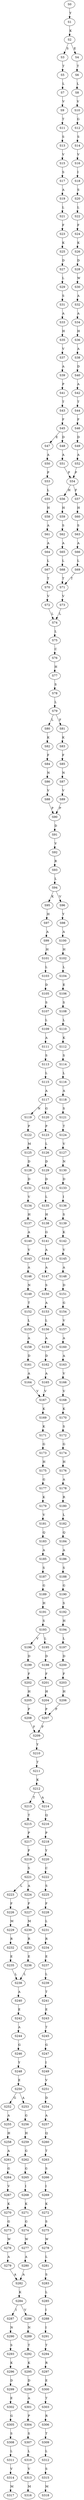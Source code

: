 strict digraph  {
	S0 -> S1 [ label = Y ];
	S1 -> S2 [ label = K ];
	S2 -> S3 [ label = S ];
	S2 -> S4 [ label = E ];
	S3 -> S5 [ label = T ];
	S4 -> S6 [ label = T ];
	S5 -> S7 [ label = L ];
	S6 -> S8 [ label = L ];
	S7 -> S9 [ label = V ];
	S8 -> S10 [ label = V ];
	S9 -> S11 [ label = T ];
	S10 -> S12 [ label = G ];
	S11 -> S13 [ label = S ];
	S12 -> S14 [ label = S ];
	S13 -> S15 [ label = V ];
	S14 -> S16 [ label = V ];
	S15 -> S17 [ label = S ];
	S16 -> S18 [ label = I ];
	S17 -> S19 [ label = A ];
	S18 -> S20 [ label = S ];
	S19 -> S21 [ label = L ];
	S20 -> S22 [ label = L ];
	S21 -> S23 [ label = F ];
	S22 -> S24 [ label = F ];
	S23 -> S25 [ label = K ];
	S24 -> S26 [ label = K ];
	S25 -> S27 [ label = D ];
	S26 -> S28 [ label = D ];
	S27 -> S29 [ label = L ];
	S28 -> S30 [ label = W ];
	S29 -> S31 [ label = S ];
	S30 -> S32 [ label = A ];
	S31 -> S33 [ label = A ];
	S32 -> S34 [ label = A ];
	S33 -> S35 [ label = H ];
	S34 -> S36 [ label = H ];
	S35 -> S37 [ label = V ];
	S36 -> S38 [ label = A ];
	S37 -> S39 [ label = A ];
	S38 -> S40 [ label = D ];
	S39 -> S41 [ label = P ];
	S40 -> S42 [ label = A ];
	S41 -> S43 [ label = T ];
	S42 -> S44 [ label = T ];
	S43 -> S45 [ label = F ];
	S44 -> S46 [ label = F ];
	S45 -> S47 [ label = E ];
	S45 -> S48 [ label = D ];
	S46 -> S49 [ label = D ];
	S47 -> S50 [ label = A ];
	S48 -> S51 [ label = A ];
	S49 -> S52 [ label = A ];
	S50 -> S53 [ label = P ];
	S51 -> S54 [ label = P ];
	S52 -> S54 [ label = P ];
	S53 -> S55 [ label = L ];
	S54 -> S56 [ label = H ];
	S54 -> S57 [ label = F ];
	S55 -> S58 [ label = H ];
	S56 -> S59 [ label = H ];
	S57 -> S60 [ label = H ];
	S58 -> S61 [ label = A ];
	S59 -> S62 [ label = S ];
	S60 -> S63 [ label = S ];
	S61 -> S64 [ label = A ];
	S62 -> S65 [ label = A ];
	S63 -> S66 [ label = A ];
	S64 -> S67 [ label = L ];
	S65 -> S68 [ label = L ];
	S66 -> S69 [ label = L ];
	S67 -> S70 [ label = T ];
	S68 -> S71 [ label = T ];
	S69 -> S71 [ label = T ];
	S70 -> S72 [ label = V ];
	S71 -> S73 [ label = V ];
	S72 -> S74 [ label = L ];
	S73 -> S74 [ label = L ];
	S74 -> S75 [ label = L ];
	S75 -> S76 [ label = C ];
	S76 -> S77 [ label = H ];
	S77 -> S78 [ label = S ];
	S78 -> S79 [ label = L ];
	S79 -> S80 [ label = L ];
	S79 -> S81 [ label = F ];
	S80 -> S82 [ label = K ];
	S81 -> S83 [ label = K ];
	S82 -> S84 [ label = F ];
	S83 -> S85 [ label = F ];
	S84 -> S86 [ label = N ];
	S85 -> S87 [ label = N ];
	S86 -> S88 [ label = V ];
	S87 -> S89 [ label = V ];
	S88 -> S90 [ label = P ];
	S89 -> S90 [ label = P ];
	S90 -> S91 [ label = D ];
	S91 -> S92 [ label = V ];
	S92 -> S93 [ label = R ];
	S93 -> S94 [ label = L ];
	S94 -> S95 [ label = K ];
	S94 -> S96 [ label = V ];
	S95 -> S97 [ label = H ];
	S96 -> S98 [ label = Y ];
	S97 -> S99 [ label = A ];
	S98 -> S100 [ label = A ];
	S99 -> S101 [ label = H ];
	S100 -> S102 [ label = H ];
	S101 -> S103 [ label = L ];
	S102 -> S104 [ label = L ];
	S103 -> S105 [ label = D ];
	S104 -> S106 [ label = E ];
	S105 -> S107 [ label = S ];
	S106 -> S108 [ label = S ];
	S107 -> S109 [ label = L ];
	S108 -> S110 [ label = L ];
	S109 -> S111 [ label = A ];
	S110 -> S112 [ label = K ];
	S111 -> S113 [ label = S ];
	S112 -> S114 [ label = S ];
	S113 -> S115 [ label = L ];
	S114 -> S116 [ label = L ];
	S115 -> S117 [ label = A ];
	S116 -> S118 [ label = A ];
	S117 -> S119 [ label = N ];
	S117 -> S120 [ label = G ];
	S118 -> S121 [ label = S ];
	S119 -> S122 [ label = P ];
	S120 -> S123 [ label = P ];
	S121 -> S124 [ label = T ];
	S122 -> S125 [ label = M ];
	S123 -> S126 [ label = L ];
	S124 -> S127 [ label = V ];
	S125 -> S128 [ label = D ];
	S126 -> S129 [ label = D ];
	S127 -> S130 [ label = N ];
	S128 -> S131 [ label = D ];
	S129 -> S132 [ label = D ];
	S130 -> S133 [ label = D ];
	S131 -> S134 [ label = V ];
	S132 -> S135 [ label = L ];
	S133 -> S136 [ label = I ];
	S134 -> S137 [ label = H ];
	S135 -> S138 [ label = H ];
	S136 -> S139 [ label = S ];
	S137 -> S140 [ label = A ];
	S138 -> S141 [ label = G ];
	S139 -> S142 [ label = K ];
	S140 -> S143 [ label = V ];
	S141 -> S144 [ label = A ];
	S142 -> S145 [ label = V ];
	S143 -> S146 [ label = A ];
	S144 -> S147 [ label = A ];
	S145 -> S148 [ label = A ];
	S146 -> S149 [ label = N ];
	S147 -> S150 [ label = S ];
	S148 -> S151 [ label = D ];
	S149 -> S152 [ label = T ];
	S150 -> S153 [ label = A ];
	S151 -> S154 [ label = G ];
	S152 -> S155 [ label = L ];
	S153 -> S156 [ label = L ];
	S154 -> S157 [ label = V ];
	S155 -> S158 [ label = A ];
	S156 -> S159 [ label = A ];
	S157 -> S160 [ label = A ];
	S158 -> S161 [ label = D ];
	S159 -> S162 [ label = D ];
	S160 -> S163 [ label = A ];
	S161 -> S164 [ label = A ];
	S162 -> S165 [ label = A ];
	S163 -> S166 [ label = V ];
	S164 -> S167 [ label = V ];
	S165 -> S167 [ label = V ];
	S166 -> S168 [ label = V ];
	S167 -> S169 [ label = K ];
	S168 -> S170 [ label = K ];
	S169 -> S171 [ label = K ];
	S170 -> S172 [ label = S ];
	S171 -> S173 [ label = G ];
	S172 -> S174 [ label = G ];
	S173 -> S175 [ label = H ];
	S174 -> S176 [ label = H ];
	S175 -> S177 [ label = G ];
	S176 -> S178 [ label = A ];
	S177 -> S179 [ label = K ];
	S178 -> S180 [ label = R ];
	S179 -> S181 [ label = V ];
	S180 -> S182 [ label = L ];
	S181 -> S183 [ label = Q ];
	S182 -> S184 [ label = Q ];
	S183 -> S185 [ label = A ];
	S184 -> S186 [ label = A ];
	S185 -> S187 [ label = S ];
	S186 -> S188 [ label = S ];
	S187 -> S189 [ label = G ];
	S188 -> S190 [ label = G ];
	S189 -> S191 [ label = H ];
	S190 -> S192 [ label = S ];
	S191 -> S193 [ label = S ];
	S192 -> S194 [ label = H ];
	S193 -> S195 [ label = L ];
	S193 -> S196 [ label = V ];
	S194 -> S197 [ label = L ];
	S195 -> S198 [ label = D ];
	S196 -> S199 [ label = D ];
	S197 -> S200 [ label = D ];
	S198 -> S201 [ label = F ];
	S199 -> S202 [ label = F ];
	S200 -> S203 [ label = F ];
	S201 -> S204 [ label = H ];
	S202 -> S205 [ label = H ];
	S203 -> S206 [ label = H ];
	S204 -> S207 [ label = P ];
	S205 -> S208 [ label = P ];
	S206 -> S207 [ label = P ];
	S207 -> S209 [ label = F ];
	S208 -> S209 [ label = F ];
	S209 -> S210 [ label = Y ];
	S210 -> S211 [ label = T ];
	S211 -> S212 [ label = K ];
	S212 -> S213 [ label = T ];
	S212 -> S214 [ label = A ];
	S213 -> S215 [ label = T ];
	S214 -> S216 [ label = Q ];
	S215 -> S217 [ label = P ];
	S216 -> S218 [ label = P ];
	S217 -> S219 [ label = F ];
	S218 -> S220 [ label = Y ];
	S219 -> S221 [ label = S ];
	S220 -> S222 [ label = C ];
	S221 -> S223 [ label = L ];
	S221 -> S224 [ label = A ];
	S222 -> S225 [ label = S ];
	S223 -> S226 [ label = F ];
	S224 -> S227 [ label = F ];
	S225 -> S228 [ label = F ];
	S226 -> S229 [ label = M ];
	S227 -> S230 [ label = M ];
	S228 -> S231 [ label = L ];
	S229 -> S232 [ label = R ];
	S230 -> S233 [ label = R ];
	S231 -> S234 [ label = R ];
	S232 -> S235 [ label = E ];
	S233 -> S236 [ label = E ];
	S234 -> S237 [ label = E ];
	S235 -> S238 [ label = L ];
	S236 -> S238 [ label = L ];
	S237 -> S239 [ label = L ];
	S238 -> S240 [ label = A ];
	S239 -> S241 [ label = T ];
	S240 -> S242 [ label = E ];
	S241 -> S243 [ label = E ];
	S242 -> S244 [ label = A ];
	S243 -> S245 [ label = T ];
	S244 -> S246 [ label = G ];
	S245 -> S247 [ label = G ];
	S246 -> S248 [ label = Y ];
	S247 -> S249 [ label = I ];
	S248 -> S250 [ label = E ];
	S249 -> S251 [ label = V ];
	S250 -> S252 [ label = G ];
	S250 -> S253 [ label = A ];
	S251 -> S254 [ label = D ];
	S252 -> S255 [ label = A ];
	S253 -> S256 [ label = G ];
	S254 -> S257 [ label = A ];
	S255 -> S258 [ label = H ];
	S256 -> S259 [ label = H ];
	S257 -> S260 [ label = Q ];
	S258 -> S261 [ label = A ];
	S259 -> S262 [ label = G ];
	S260 -> S263 [ label = T ];
	S261 -> S264 [ label = G ];
	S262 -> S265 [ label = G ];
	S263 -> S266 [ label = S ];
	S264 -> S267 [ label = V ];
	S265 -> S268 [ label = I ];
	S266 -> S269 [ label = I ];
	S267 -> S270 [ label = K ];
	S268 -> S271 [ label = K ];
	S269 -> S272 [ label = K ];
	S270 -> S273 [ label = G ];
	S271 -> S274 [ label = G ];
	S272 -> S275 [ label = S ];
	S273 -> S276 [ label = W ];
	S274 -> S277 [ label = W ];
	S275 -> S278 [ label = W ];
	S276 -> S279 [ label = A ];
	S277 -> S280 [ label = A ];
	S278 -> S281 [ label = L ];
	S279 -> S282 [ label = A ];
	S280 -> S282 [ label = A ];
	S281 -> S283 [ label = S ];
	S282 -> S284 [ label = K ];
	S283 -> S285 [ label = L ];
	S284 -> S286 [ label = V ];
	S284 -> S287 [ label = I ];
	S285 -> S288 [ label = I ];
	S286 -> S289 [ label = N ];
	S287 -> S290 [ label = N ];
	S288 -> S291 [ label = I ];
	S289 -> S292 [ label = T ];
	S290 -> S293 [ label = S ];
	S291 -> S294 [ label = T ];
	S292 -> S295 [ label = K ];
	S293 -> S296 [ label = K ];
	S294 -> S297 [ label = R ];
	S295 -> S298 [ label = D ];
	S296 -> S299 [ label = D ];
	S297 -> S300 [ label = E ];
	S298 -> S301 [ label = A ];
	S299 -> S302 [ label = E ];
	S300 -> S303 [ label = T ];
	S301 -> S304 [ label = P ];
	S302 -> S305 [ label = G ];
	S303 -> S306 [ label = R ];
	S304 -> S307 [ label = S ];
	S305 -> S308 [ label = S ];
	S306 -> S309 [ label = T ];
	S307 -> S310 [ label = L ];
	S308 -> S311 [ label = L ];
	S309 -> S312 [ label = L ];
	S310 -> S313 [ label = V ];
	S311 -> S314 [ label = V ];
	S312 -> S315 [ label = S ];
	S313 -> S316 [ label = M ];
	S314 -> S317 [ label = M ];
	S315 -> S318 [ label = M ];
}
